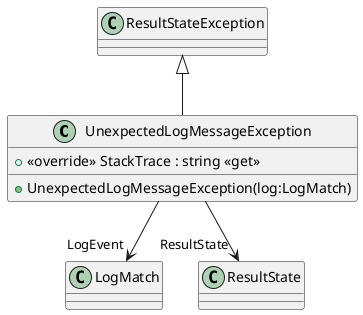 @startuml
class UnexpectedLogMessageException {
    + UnexpectedLogMessageException(log:LogMatch)
    + <<override>> StackTrace : string <<get>>
}
ResultStateException <|-- UnexpectedLogMessageException
UnexpectedLogMessageException --> "LogEvent" LogMatch
UnexpectedLogMessageException --> "ResultState" ResultState
@enduml
